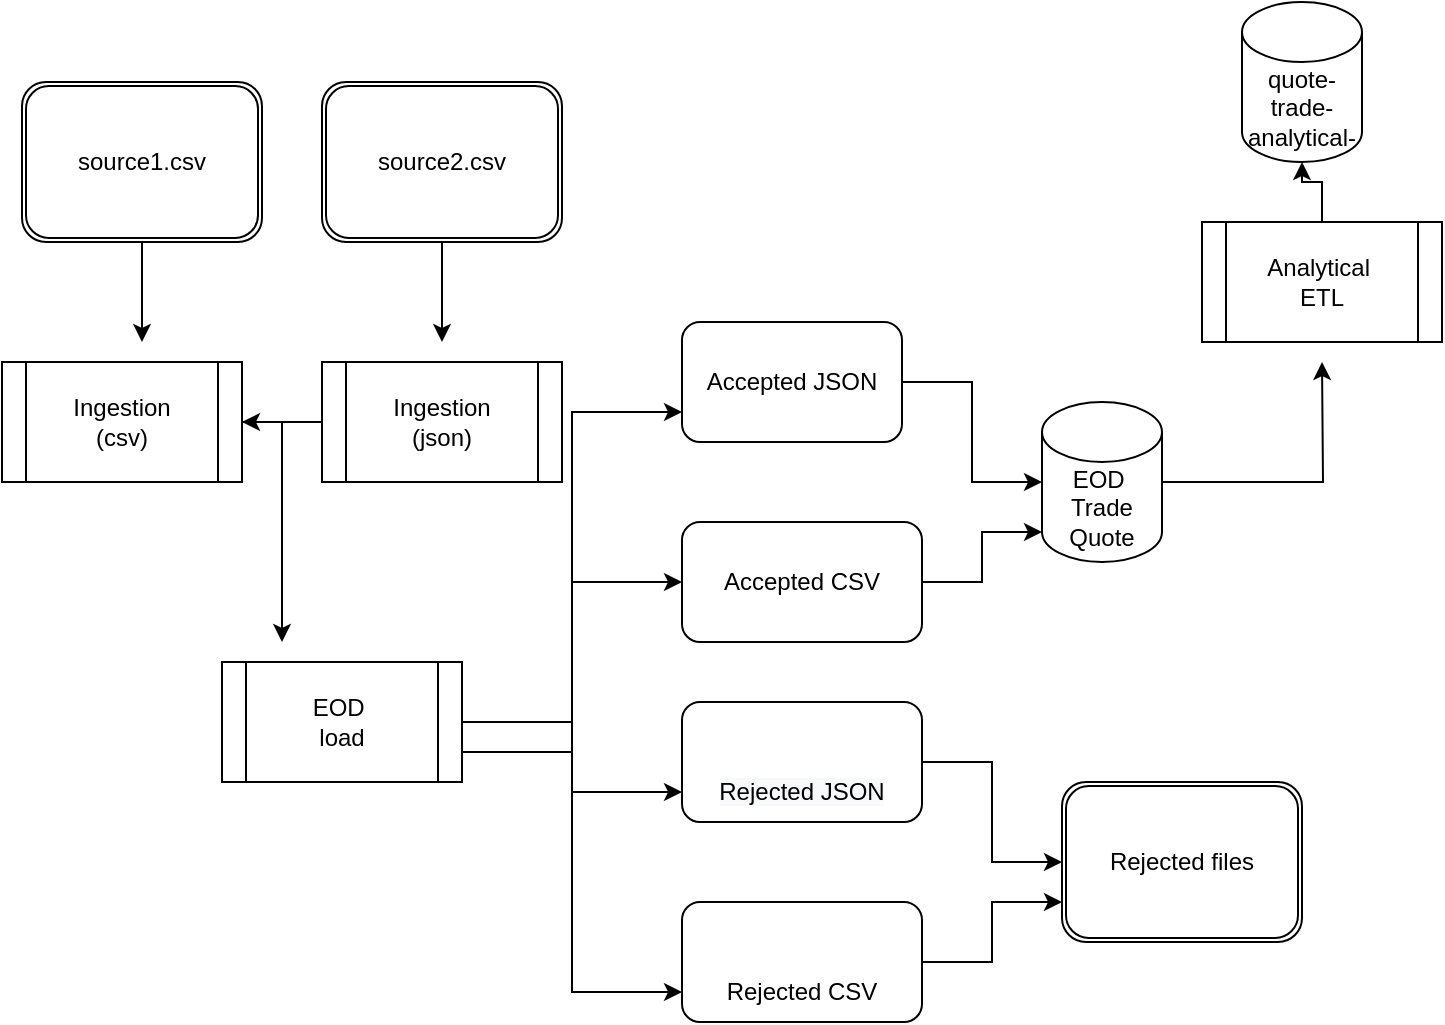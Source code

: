 <mxfile version="14.9.3" type="github">
  <diagram id="C5RBs43oDa-KdzZeNtuy" name="Page-1">
    <mxGraphModel dx="981" dy="548" grid="1" gridSize="10" guides="1" tooltips="1" connect="1" arrows="1" fold="1" page="1" pageScale="1" pageWidth="827" pageHeight="1169" math="0" shadow="0">
      <root>
        <mxCell id="WIyWlLk6GJQsqaUBKTNV-0" />
        <mxCell id="WIyWlLk6GJQsqaUBKTNV-1" parent="WIyWlLk6GJQsqaUBKTNV-0" />
        <mxCell id="zJ41e9C2TkDa3uiYNcsi-6" style="edgeStyle=orthogonalEdgeStyle;rounded=0;orthogonalLoop=1;jettySize=auto;html=1;" edge="1" parent="WIyWlLk6GJQsqaUBKTNV-1" source="zJ41e9C2TkDa3uiYNcsi-4">
          <mxGeometry relative="1" as="geometry">
            <mxPoint x="100" y="260" as="targetPoint" />
          </mxGeometry>
        </mxCell>
        <mxCell id="zJ41e9C2TkDa3uiYNcsi-4" value="source1.csv" style="shape=ext;double=1;rounded=1;whiteSpace=wrap;html=1;" vertex="1" parent="WIyWlLk6GJQsqaUBKTNV-1">
          <mxGeometry x="40" y="130" width="120" height="80" as="geometry" />
        </mxCell>
        <mxCell id="zJ41e9C2TkDa3uiYNcsi-7" style="edgeStyle=orthogonalEdgeStyle;rounded=0;orthogonalLoop=1;jettySize=auto;html=1;" edge="1" parent="WIyWlLk6GJQsqaUBKTNV-1" source="zJ41e9C2TkDa3uiYNcsi-5">
          <mxGeometry relative="1" as="geometry">
            <mxPoint x="250" y="260" as="targetPoint" />
          </mxGeometry>
        </mxCell>
        <mxCell id="zJ41e9C2TkDa3uiYNcsi-5" value="&lt;span&gt;source2.csv&lt;/span&gt;" style="shape=ext;double=1;rounded=1;whiteSpace=wrap;html=1;" vertex="1" parent="WIyWlLk6GJQsqaUBKTNV-1">
          <mxGeometry x="190" y="130" width="120" height="80" as="geometry" />
        </mxCell>
        <mxCell id="zJ41e9C2TkDa3uiYNcsi-11" value="" style="edgeStyle=orthogonalEdgeStyle;rounded=0;orthogonalLoop=1;jettySize=auto;html=1;" edge="1" parent="WIyWlLk6GJQsqaUBKTNV-1" source="zJ41e9C2TkDa3uiYNcsi-8" target="zJ41e9C2TkDa3uiYNcsi-9">
          <mxGeometry relative="1" as="geometry">
            <Array as="points">
              <mxPoint x="180" y="300" />
              <mxPoint x="180" y="300" />
            </Array>
          </mxGeometry>
        </mxCell>
        <mxCell id="zJ41e9C2TkDa3uiYNcsi-8" value="Ingestion&lt;br&gt;(json)" style="shape=process;whiteSpace=wrap;html=1;backgroundOutline=1;" vertex="1" parent="WIyWlLk6GJQsqaUBKTNV-1">
          <mxGeometry x="190" y="270" width="120" height="60" as="geometry" />
        </mxCell>
        <mxCell id="zJ41e9C2TkDa3uiYNcsi-10" style="edgeStyle=orthogonalEdgeStyle;rounded=0;orthogonalLoop=1;jettySize=auto;html=1;" edge="1" parent="WIyWlLk6GJQsqaUBKTNV-1" source="zJ41e9C2TkDa3uiYNcsi-9">
          <mxGeometry relative="1" as="geometry">
            <mxPoint x="170" y="410" as="targetPoint" />
            <Array as="points">
              <mxPoint x="170" y="300" />
            </Array>
          </mxGeometry>
        </mxCell>
        <mxCell id="zJ41e9C2TkDa3uiYNcsi-9" value="Ingestion&lt;br&gt;(csv)" style="shape=process;whiteSpace=wrap;html=1;backgroundOutline=1;" vertex="1" parent="WIyWlLk6GJQsqaUBKTNV-1">
          <mxGeometry x="30" y="270" width="120" height="60" as="geometry" />
        </mxCell>
        <mxCell id="zJ41e9C2TkDa3uiYNcsi-23" style="edgeStyle=orthogonalEdgeStyle;rounded=0;orthogonalLoop=1;jettySize=auto;html=1;entryX=0;entryY=0.75;entryDx=0;entryDy=0;" edge="1" parent="WIyWlLk6GJQsqaUBKTNV-1" source="zJ41e9C2TkDa3uiYNcsi-12" target="zJ41e9C2TkDa3uiYNcsi-20">
          <mxGeometry relative="1" as="geometry" />
        </mxCell>
        <mxCell id="zJ41e9C2TkDa3uiYNcsi-24" style="edgeStyle=orthogonalEdgeStyle;rounded=0;orthogonalLoop=1;jettySize=auto;html=1;exitX=1;exitY=0.75;exitDx=0;exitDy=0;entryX=0;entryY=0.5;entryDx=0;entryDy=0;" edge="1" parent="WIyWlLk6GJQsqaUBKTNV-1" source="zJ41e9C2TkDa3uiYNcsi-12" target="zJ41e9C2TkDa3uiYNcsi-19">
          <mxGeometry relative="1" as="geometry" />
        </mxCell>
        <mxCell id="zJ41e9C2TkDa3uiYNcsi-25" style="edgeStyle=orthogonalEdgeStyle;rounded=0;orthogonalLoop=1;jettySize=auto;html=1;entryX=0;entryY=0.75;entryDx=0;entryDy=0;" edge="1" parent="WIyWlLk6GJQsqaUBKTNV-1" source="zJ41e9C2TkDa3uiYNcsi-12" target="zJ41e9C2TkDa3uiYNcsi-22">
          <mxGeometry relative="1" as="geometry" />
        </mxCell>
        <mxCell id="zJ41e9C2TkDa3uiYNcsi-26" style="edgeStyle=orthogonalEdgeStyle;rounded=0;orthogonalLoop=1;jettySize=auto;html=1;entryX=0;entryY=0.75;entryDx=0;entryDy=0;" edge="1" parent="WIyWlLk6GJQsqaUBKTNV-1" source="zJ41e9C2TkDa3uiYNcsi-12" target="zJ41e9C2TkDa3uiYNcsi-21">
          <mxGeometry relative="1" as="geometry" />
        </mxCell>
        <mxCell id="zJ41e9C2TkDa3uiYNcsi-12" value="EOD&amp;nbsp;&lt;br&gt;load" style="shape=process;whiteSpace=wrap;html=1;backgroundOutline=1;" vertex="1" parent="WIyWlLk6GJQsqaUBKTNV-1">
          <mxGeometry x="140" y="420" width="120" height="60" as="geometry" />
        </mxCell>
        <mxCell id="zJ41e9C2TkDa3uiYNcsi-35" style="edgeStyle=orthogonalEdgeStyle;rounded=0;orthogonalLoop=1;jettySize=auto;html=1;entryX=0;entryY=1;entryDx=0;entryDy=-15;entryPerimeter=0;" edge="1" parent="WIyWlLk6GJQsqaUBKTNV-1" source="zJ41e9C2TkDa3uiYNcsi-19" target="zJ41e9C2TkDa3uiYNcsi-31">
          <mxGeometry relative="1" as="geometry" />
        </mxCell>
        <mxCell id="zJ41e9C2TkDa3uiYNcsi-19" value="Accepted CSV" style="rounded=1;whiteSpace=wrap;html=1;" vertex="1" parent="WIyWlLk6GJQsqaUBKTNV-1">
          <mxGeometry x="370" y="350" width="120" height="60" as="geometry" />
        </mxCell>
        <mxCell id="zJ41e9C2TkDa3uiYNcsi-34" style="edgeStyle=orthogonalEdgeStyle;rounded=0;orthogonalLoop=1;jettySize=auto;html=1;" edge="1" parent="WIyWlLk6GJQsqaUBKTNV-1" source="zJ41e9C2TkDa3uiYNcsi-20" target="zJ41e9C2TkDa3uiYNcsi-31">
          <mxGeometry relative="1" as="geometry" />
        </mxCell>
        <mxCell id="zJ41e9C2TkDa3uiYNcsi-20" value="Accepted JSON" style="rounded=1;whiteSpace=wrap;html=1;" vertex="1" parent="WIyWlLk6GJQsqaUBKTNV-1">
          <mxGeometry x="370" y="250" width="110" height="60" as="geometry" />
        </mxCell>
        <mxCell id="zJ41e9C2TkDa3uiYNcsi-30" style="edgeStyle=orthogonalEdgeStyle;rounded=0;orthogonalLoop=1;jettySize=auto;html=1;entryX=0;entryY=0.75;entryDx=0;entryDy=0;" edge="1" parent="WIyWlLk6GJQsqaUBKTNV-1" source="zJ41e9C2TkDa3uiYNcsi-21" target="zJ41e9C2TkDa3uiYNcsi-27">
          <mxGeometry relative="1" as="geometry" />
        </mxCell>
        <mxCell id="zJ41e9C2TkDa3uiYNcsi-21" value="&lt;br&gt;&lt;br&gt;&lt;font face=&quot;helvetica&quot;&gt;Rejected CSV&lt;/font&gt;&lt;br&gt;" style="rounded=1;whiteSpace=wrap;html=1;" vertex="1" parent="WIyWlLk6GJQsqaUBKTNV-1">
          <mxGeometry x="370" y="540" width="120" height="60" as="geometry" />
        </mxCell>
        <mxCell id="zJ41e9C2TkDa3uiYNcsi-29" style="edgeStyle=orthogonalEdgeStyle;rounded=0;orthogonalLoop=1;jettySize=auto;html=1;" edge="1" parent="WIyWlLk6GJQsqaUBKTNV-1" source="zJ41e9C2TkDa3uiYNcsi-22" target="zJ41e9C2TkDa3uiYNcsi-27">
          <mxGeometry relative="1" as="geometry" />
        </mxCell>
        <mxCell id="zJ41e9C2TkDa3uiYNcsi-22" value="&lt;br&gt;&lt;br&gt;&lt;span style=&quot;color: rgb(0 , 0 , 0) ; font-family: &amp;#34;helvetica&amp;#34; ; font-size: 12px ; font-style: normal ; font-weight: 400 ; letter-spacing: normal ; text-align: center ; text-indent: 0px ; text-transform: none ; word-spacing: 0px ; background-color: rgb(248 , 249 , 250) ; display: inline ; float: none&quot;&gt;Rejected JSON&lt;/span&gt;&lt;br&gt;" style="rounded=1;whiteSpace=wrap;html=1;" vertex="1" parent="WIyWlLk6GJQsqaUBKTNV-1">
          <mxGeometry x="370" y="440" width="120" height="60" as="geometry" />
        </mxCell>
        <mxCell id="zJ41e9C2TkDa3uiYNcsi-27" value="Rejected files" style="shape=ext;double=1;rounded=1;whiteSpace=wrap;html=1;" vertex="1" parent="WIyWlLk6GJQsqaUBKTNV-1">
          <mxGeometry x="560" y="480" width="120" height="80" as="geometry" />
        </mxCell>
        <mxCell id="zJ41e9C2TkDa3uiYNcsi-36" style="edgeStyle=orthogonalEdgeStyle;rounded=0;orthogonalLoop=1;jettySize=auto;html=1;" edge="1" parent="WIyWlLk6GJQsqaUBKTNV-1" source="zJ41e9C2TkDa3uiYNcsi-31">
          <mxGeometry relative="1" as="geometry">
            <mxPoint x="690" y="270" as="targetPoint" />
          </mxGeometry>
        </mxCell>
        <mxCell id="zJ41e9C2TkDa3uiYNcsi-31" value="EOD&amp;nbsp;&lt;br&gt;Trade Quote" style="shape=cylinder3;whiteSpace=wrap;html=1;boundedLbl=1;backgroundOutline=1;size=15;" vertex="1" parent="WIyWlLk6GJQsqaUBKTNV-1">
          <mxGeometry x="550" y="290" width="60" height="80" as="geometry" />
        </mxCell>
        <mxCell id="zJ41e9C2TkDa3uiYNcsi-37" value="" style="edgeStyle=orthogonalEdgeStyle;rounded=0;orthogonalLoop=1;jettySize=auto;html=1;" edge="1" parent="WIyWlLk6GJQsqaUBKTNV-1" source="zJ41e9C2TkDa3uiYNcsi-32" target="zJ41e9C2TkDa3uiYNcsi-33">
          <mxGeometry relative="1" as="geometry" />
        </mxCell>
        <mxCell id="zJ41e9C2TkDa3uiYNcsi-32" value="Analytical&amp;nbsp;&lt;br&gt;ETL" style="shape=process;whiteSpace=wrap;html=1;backgroundOutline=1;" vertex="1" parent="WIyWlLk6GJQsqaUBKTNV-1">
          <mxGeometry x="630" y="200" width="120" height="60" as="geometry" />
        </mxCell>
        <mxCell id="zJ41e9C2TkDa3uiYNcsi-33" value="quote-&lt;br&gt;trade-&lt;br&gt;analytical-" style="shape=cylinder3;whiteSpace=wrap;html=1;boundedLbl=1;backgroundOutline=1;size=15;" vertex="1" parent="WIyWlLk6GJQsqaUBKTNV-1">
          <mxGeometry x="650" y="90" width="60" height="80" as="geometry" />
        </mxCell>
      </root>
    </mxGraphModel>
  </diagram>
</mxfile>

